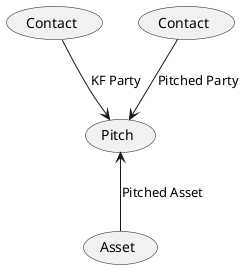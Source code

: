 @startuml Pitch

(Contact) as (KfParty)
(Contact) as (ClientParty)

(ClientParty) --> (Pitch) : Pitched Party
(KfParty) --> (Pitch) : KF Party
(Pitch) <-- (Asset) : Pitched Asset
 
@enduml
